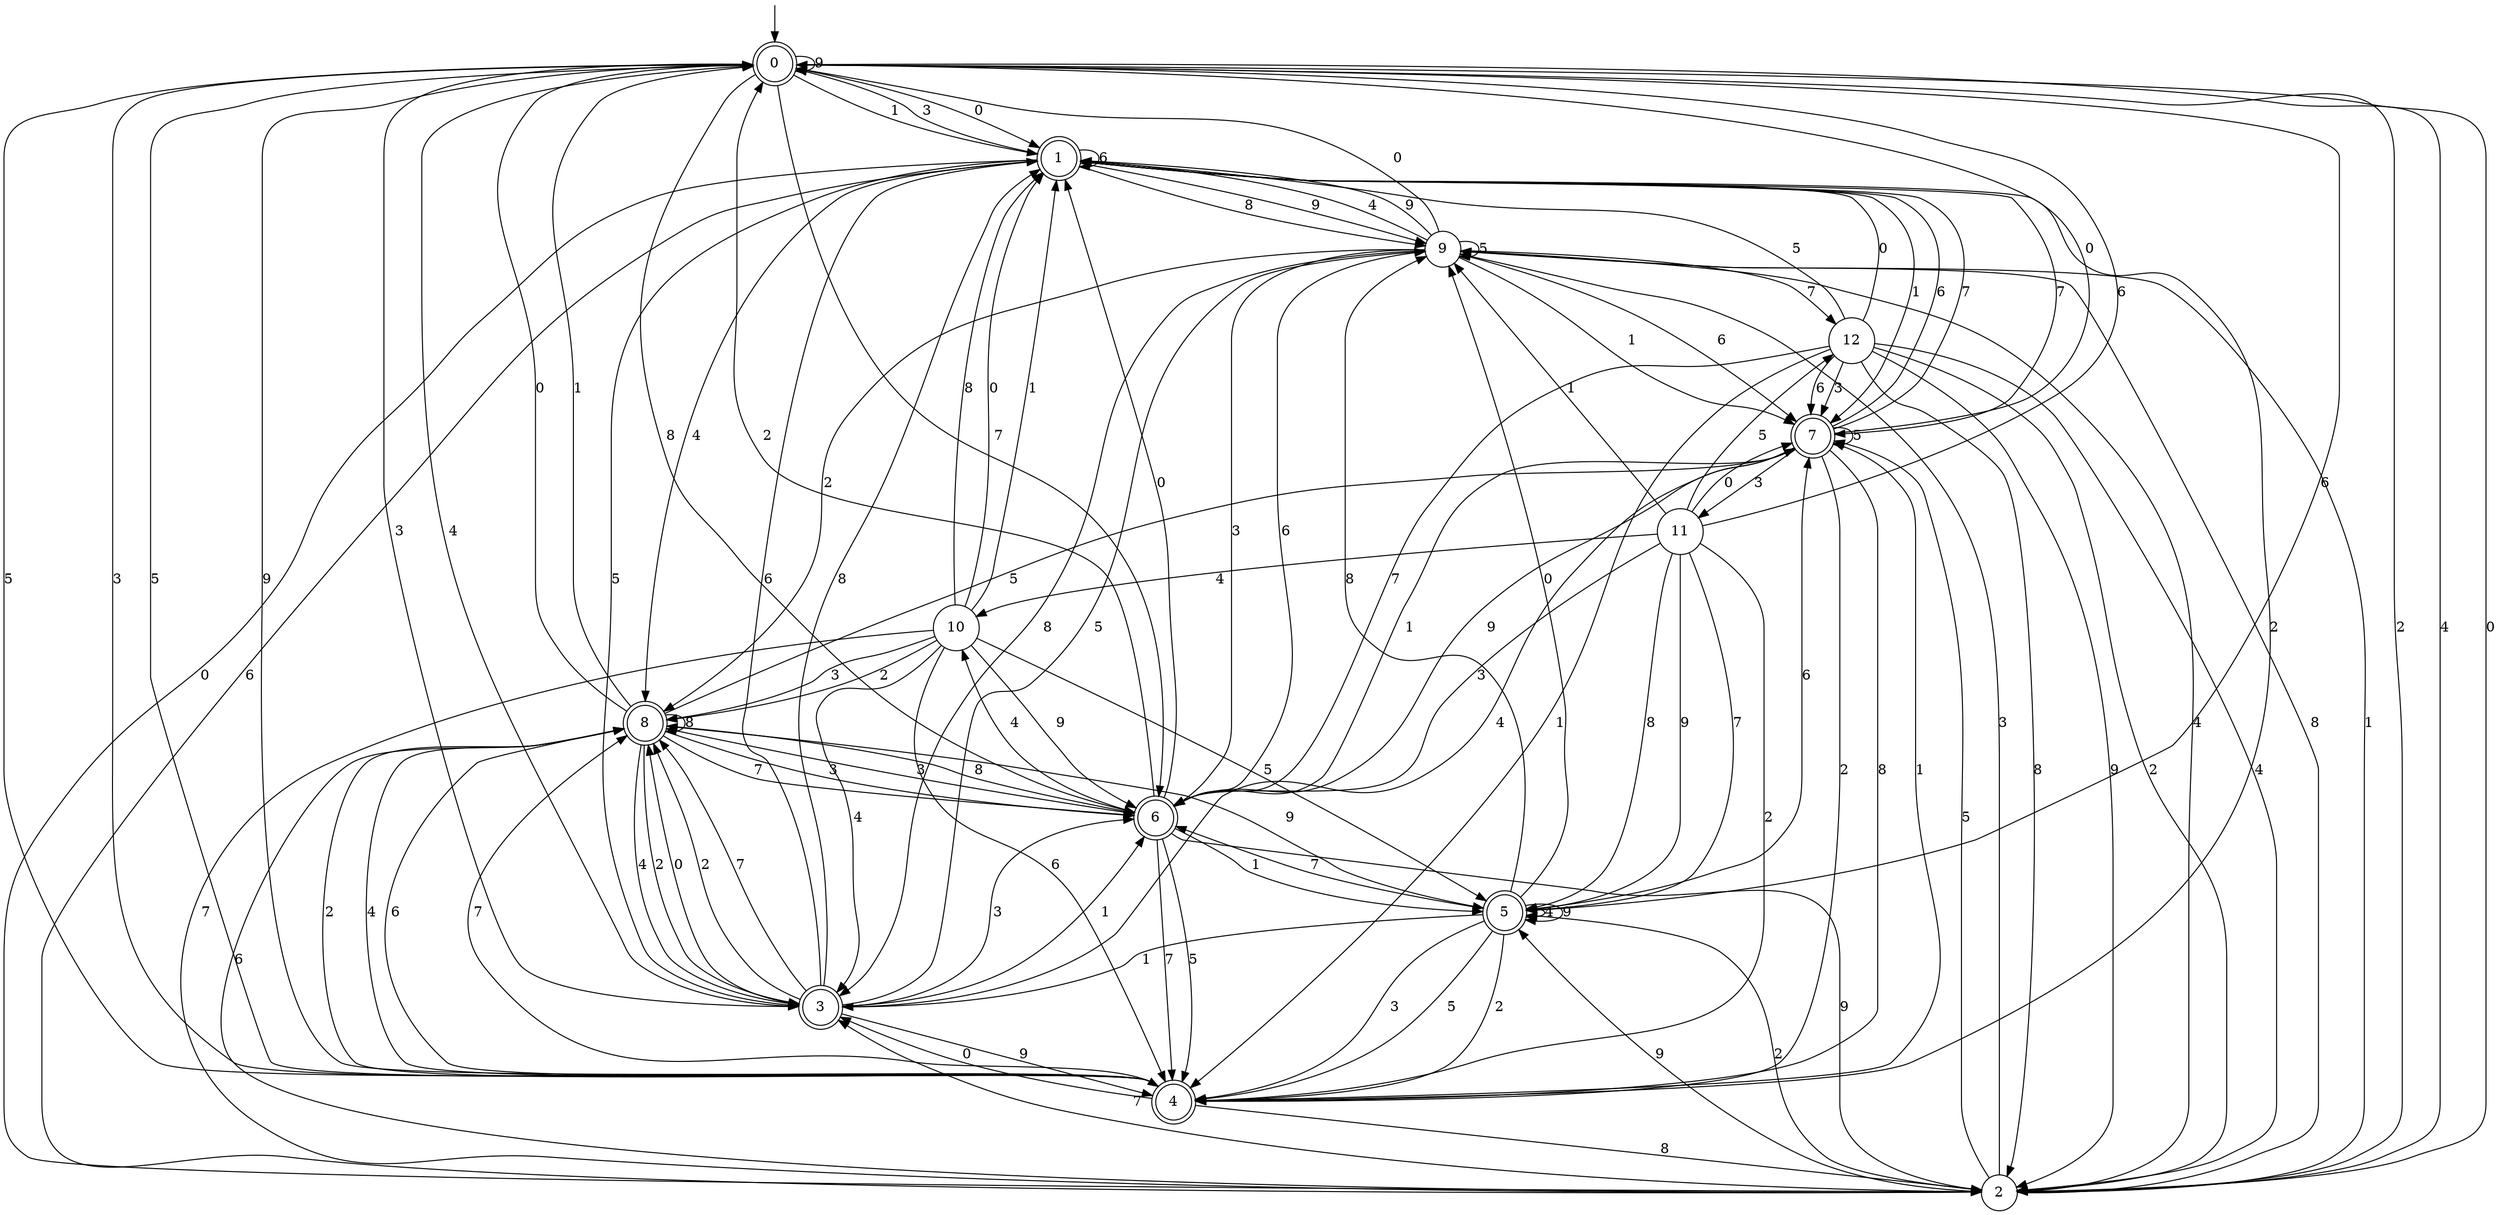 digraph g {

	s0 [shape="doublecircle" label="0"];
	s1 [shape="doublecircle" label="1"];
	s2 [shape="circle" label="2"];
	s3 [shape="doublecircle" label="3"];
	s4 [shape="doublecircle" label="4"];
	s5 [shape="doublecircle" label="5"];
	s6 [shape="doublecircle" label="6"];
	s7 [shape="doublecircle" label="7"];
	s8 [shape="doublecircle" label="8"];
	s9 [shape="circle" label="9"];
	s10 [shape="circle" label="10"];
	s11 [shape="circle" label="11"];
	s12 [shape="circle" label="12"];
	s0 -> s1 [label="0"];
	s0 -> s1 [label="1"];
	s0 -> s2 [label="2"];
	s0 -> s3 [label="3"];
	s0 -> s2 [label="4"];
	s0 -> s4 [label="5"];
	s0 -> s5 [label="6"];
	s0 -> s6 [label="7"];
	s0 -> s6 [label="8"];
	s0 -> s0 [label="9"];
	s1 -> s2 [label="0"];
	s1 -> s7 [label="1"];
	s1 -> s4 [label="2"];
	s1 -> s0 [label="3"];
	s1 -> s8 [label="4"];
	s1 -> s3 [label="5"];
	s1 -> s1 [label="6"];
	s1 -> s7 [label="7"];
	s1 -> s9 [label="8"];
	s1 -> s9 [label="9"];
	s2 -> s0 [label="0"];
	s2 -> s9 [label="1"];
	s2 -> s5 [label="2"];
	s2 -> s9 [label="3"];
	s2 -> s9 [label="4"];
	s2 -> s7 [label="5"];
	s2 -> s1 [label="6"];
	s2 -> s3 [label="7"];
	s2 -> s9 [label="8"];
	s2 -> s5 [label="9"];
	s3 -> s8 [label="0"];
	s3 -> s6 [label="1"];
	s3 -> s8 [label="2"];
	s3 -> s6 [label="3"];
	s3 -> s0 [label="4"];
	s3 -> s9 [label="5"];
	s3 -> s1 [label="6"];
	s3 -> s8 [label="7"];
	s3 -> s1 [label="8"];
	s3 -> s4 [label="9"];
	s4 -> s3 [label="0"];
	s4 -> s7 [label="1"];
	s4 -> s8 [label="2"];
	s4 -> s0 [label="3"];
	s4 -> s8 [label="4"];
	s4 -> s0 [label="5"];
	s4 -> s8 [label="6"];
	s4 -> s8 [label="7"];
	s4 -> s2 [label="8"];
	s4 -> s0 [label="9"];
	s5 -> s9 [label="0"];
	s5 -> s3 [label="1"];
	s5 -> s4 [label="2"];
	s5 -> s4 [label="3"];
	s5 -> s5 [label="4"];
	s5 -> s4 [label="5"];
	s5 -> s7 [label="6"];
	s5 -> s6 [label="7"];
	s5 -> s9 [label="8"];
	s5 -> s5 [label="9"];
	s6 -> s1 [label="0"];
	s6 -> s5 [label="1"];
	s6 -> s0 [label="2"];
	s6 -> s8 [label="3"];
	s6 -> s10 [label="4"];
	s6 -> s4 [label="5"];
	s6 -> s9 [label="6"];
	s6 -> s4 [label="7"];
	s6 -> s8 [label="8"];
	s6 -> s2 [label="9"];
	s7 -> s0 [label="0"];
	s7 -> s6 [label="1"];
	s7 -> s4 [label="2"];
	s7 -> s11 [label="3"];
	s7 -> s3 [label="4"];
	s7 -> s7 [label="5"];
	s7 -> s1 [label="6"];
	s7 -> s1 [label="7"];
	s7 -> s4 [label="8"];
	s7 -> s6 [label="9"];
	s8 -> s0 [label="0"];
	s8 -> s0 [label="1"];
	s8 -> s3 [label="2"];
	s8 -> s6 [label="3"];
	s8 -> s3 [label="4"];
	s8 -> s7 [label="5"];
	s8 -> s2 [label="6"];
	s8 -> s6 [label="7"];
	s8 -> s8 [label="8"];
	s8 -> s5 [label="9"];
	s9 -> s0 [label="0"];
	s9 -> s7 [label="1"];
	s9 -> s8 [label="2"];
	s9 -> s6 [label="3"];
	s9 -> s1 [label="4"];
	s9 -> s9 [label="5"];
	s9 -> s7 [label="6"];
	s9 -> s12 [label="7"];
	s9 -> s3 [label="8"];
	s9 -> s1 [label="9"];
	s10 -> s1 [label="0"];
	s10 -> s1 [label="1"];
	s10 -> s8 [label="2"];
	s10 -> s8 [label="3"];
	s10 -> s3 [label="4"];
	s10 -> s5 [label="5"];
	s10 -> s4 [label="6"];
	s10 -> s2 [label="7"];
	s10 -> s1 [label="8"];
	s10 -> s6 [label="9"];
	s11 -> s7 [label="0"];
	s11 -> s9 [label="1"];
	s11 -> s4 [label="2"];
	s11 -> s6 [label="3"];
	s11 -> s10 [label="4"];
	s11 -> s12 [label="5"];
	s11 -> s0 [label="6"];
	s11 -> s5 [label="7"];
	s11 -> s5 [label="8"];
	s11 -> s5 [label="9"];
	s12 -> s1 [label="0"];
	s12 -> s4 [label="1"];
	s12 -> s2 [label="2"];
	s12 -> s7 [label="3"];
	s12 -> s2 [label="4"];
	s12 -> s1 [label="5"];
	s12 -> s7 [label="6"];
	s12 -> s6 [label="7"];
	s12 -> s2 [label="8"];
	s12 -> s2 [label="9"];

__start0 [label="" shape="none" width="0" height="0"];
__start0 -> s0;

}

